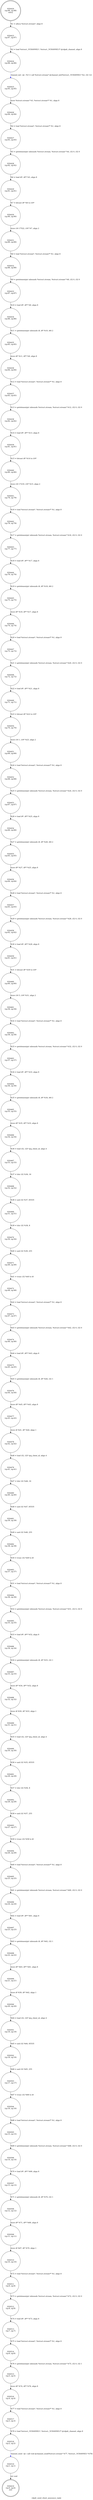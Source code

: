 digraph rdpdr_send_client_announce_reply {
label="rdpdr_send_client_announce_reply"
50419 [label="N50419\n(rp:0, ep:0)\nexit", shape="doublecircle"]
50420 [label="N50420\n(rp:98, ep:98)\nentry", shape="doublecircle"]
50420 -> 50423 [label="%1 = alloca %struct.stream*, align 8"]
50423 [label="N50423\n(rp:97, ep:97)", shape="circle"]
50423 -> 50424 [label="%2 = load %struct._VCHANNEL*, %struct._VCHANNEL** @rdpdr_channel, align 8"]
50424 [label="N50424\n(rp:96, ep:96)", shape="circle"]
50424 -> 50425 [label="channel_init --@-- %3 = call %struct.stream* @channel_init(%struct._VCHANNEL* %2, i32 12)", style="dashed", color="blue"]
50425 [label="N50425\n(rp:95, ep:95)", shape="circle"]
50425 -> 50426 [label="store %struct.stream* %3, %struct.stream** %1, align 8"]
50426 [label="N50426\n(rp:94, ep:94)", shape="circle"]
50426 -> 50427 [label="%4 = load %struct.stream*, %struct.stream** %1, align 8"]
50427 [label="N50427\n(rp:93, ep:93)", shape="circle"]
50427 -> 50428 [label="%5 = getelementptr inbounds %struct.stream, %struct.stream* %4, i32 0, i32 0"]
50428 [label="N50428\n(rp:92, ep:92)", shape="circle"]
50428 -> 50429 [label="%6 = load i8*, i8** %5, align 8"]
50429 [label="N50429\n(rp:91, ep:91)", shape="circle"]
50429 -> 50430 [label="%7 = bitcast i8* %6 to i16*"]
50430 [label="N50430\n(rp:90, ep:90)", shape="circle"]
50430 -> 50431 [label="store i16 17522, i16* %7, align 2"]
50431 [label="N50431\n(rp:89, ep:89)", shape="circle"]
50431 -> 50432 [label="%8 = load %struct.stream*, %struct.stream** %1, align 8"]
50432 [label="N50432\n(rp:88, ep:88)", shape="circle"]
50432 -> 50433 [label="%9 = getelementptr inbounds %struct.stream, %struct.stream* %8, i32 0, i32 0"]
50433 [label="N50433\n(rp:87, ep:87)", shape="circle"]
50433 -> 50434 [label="%10 = load i8*, i8** %9, align 8"]
50434 [label="N50434\n(rp:86, ep:86)", shape="circle"]
50434 -> 50435 [label="%11 = getelementptr inbounds i8, i8* %10, i64 2"]
50435 [label="N50435\n(rp:85, ep:85)", shape="circle"]
50435 -> 50436 [label="store i8* %11, i8** %9, align 8"]
50436 [label="N50436\n(rp:84, ep:84)", shape="circle"]
50436 -> 50437 [label="%12 = load %struct.stream*, %struct.stream** %1, align 8"]
50437 [label="N50437\n(rp:83, ep:83)", shape="circle"]
50437 -> 50438 [label="%13 = getelementptr inbounds %struct.stream, %struct.stream* %12, i32 0, i32 0"]
50438 [label="N50438\n(rp:82, ep:82)", shape="circle"]
50438 -> 50439 [label="%14 = load i8*, i8** %13, align 8"]
50439 [label="N50439\n(rp:81, ep:81)", shape="circle"]
50439 -> 50440 [label="%15 = bitcast i8* %14 to i16*"]
50440 [label="N50440\n(rp:80, ep:80)", shape="circle"]
50440 -> 50441 [label="store i16 17219, i16* %15, align 2"]
50441 [label="N50441\n(rp:79, ep:79)", shape="circle"]
50441 -> 50442 [label="%16 = load %struct.stream*, %struct.stream** %1, align 8"]
50442 [label="N50442\n(rp:78, ep:78)", shape="circle"]
50442 -> 50443 [label="%17 = getelementptr inbounds %struct.stream, %struct.stream* %16, i32 0, i32 0"]
50443 [label="N50443\n(rp:77, ep:77)", shape="circle"]
50443 -> 50444 [label="%18 = load i8*, i8** %17, align 8"]
50444 [label="N50444\n(rp:76, ep:76)", shape="circle"]
50444 -> 50445 [label="%19 = getelementptr inbounds i8, i8* %18, i64 2"]
50445 [label="N50445\n(rp:75, ep:75)", shape="circle"]
50445 -> 50446 [label="store i8* %19, i8** %17, align 8"]
50446 [label="N50446\n(rp:74, ep:74)", shape="circle"]
50446 -> 50447 [label="%20 = load %struct.stream*, %struct.stream** %1, align 8"]
50447 [label="N50447\n(rp:73, ep:73)", shape="circle"]
50447 -> 50448 [label="%21 = getelementptr inbounds %struct.stream, %struct.stream* %20, i32 0, i32 0"]
50448 [label="N50448\n(rp:72, ep:72)", shape="circle"]
50448 -> 50449 [label="%22 = load i8*, i8** %21, align 8"]
50449 [label="N50449\n(rp:71, ep:71)", shape="circle"]
50449 -> 50450 [label="%23 = bitcast i8* %22 to i16*"]
50450 [label="N50450\n(rp:70, ep:70)", shape="circle"]
50450 -> 50451 [label="store i16 1, i16* %23, align 2"]
50451 [label="N50451\n(rp:69, ep:69)", shape="circle"]
50451 -> 50452 [label="%24 = load %struct.stream*, %struct.stream** %1, align 8"]
50452 [label="N50452\n(rp:68, ep:68)", shape="circle"]
50452 -> 50453 [label="%25 = getelementptr inbounds %struct.stream, %struct.stream* %24, i32 0, i32 0"]
50453 [label="N50453\n(rp:67, ep:67)", shape="circle"]
50453 -> 50454 [label="%26 = load i8*, i8** %25, align 8"]
50454 [label="N50454\n(rp:66, ep:66)", shape="circle"]
50454 -> 50455 [label="%27 = getelementptr inbounds i8, i8* %26, i64 2"]
50455 [label="N50455\n(rp:65, ep:65)", shape="circle"]
50455 -> 50456 [label="store i8* %27, i8** %25, align 8"]
50456 [label="N50456\n(rp:64, ep:64)", shape="circle"]
50456 -> 50457 [label="%28 = load %struct.stream*, %struct.stream** %1, align 8"]
50457 [label="N50457\n(rp:63, ep:63)", shape="circle"]
50457 -> 50458 [label="%29 = getelementptr inbounds %struct.stream, %struct.stream* %28, i32 0, i32 0"]
50458 [label="N50458\n(rp:62, ep:62)", shape="circle"]
50458 -> 50459 [label="%30 = load i8*, i8** %29, align 8"]
50459 [label="N50459\n(rp:61, ep:61)", shape="circle"]
50459 -> 50460 [label="%31 = bitcast i8* %30 to i16*"]
50460 [label="N50460\n(rp:60, ep:60)", shape="circle"]
50460 -> 50461 [label="store i16 5, i16* %31, align 2"]
50461 [label="N50461\n(rp:59, ep:59)", shape="circle"]
50461 -> 50462 [label="%32 = load %struct.stream*, %struct.stream** %1, align 8"]
50462 [label="N50462\n(rp:58, ep:58)", shape="circle"]
50462 -> 50463 [label="%33 = getelementptr inbounds %struct.stream, %struct.stream* %32, i32 0, i32 0"]
50463 [label="N50463\n(rp:57, ep:57)", shape="circle"]
50463 -> 50464 [label="%34 = load i8*, i8** %33, align 8"]
50464 [label="N50464\n(rp:56, ep:56)", shape="circle"]
50464 -> 50465 [label="%35 = getelementptr inbounds i8, i8* %34, i64 2"]
50465 [label="N50465\n(rp:55, ep:55)", shape="circle"]
50465 -> 50466 [label="store i8* %35, i8** %33, align 8"]
50466 [label="N50466\n(rp:54, ep:54)", shape="circle"]
50466 -> 50467 [label="%36 = load i32, i32* @g_client_id, align 4"]
50467 [label="N50467\n(rp:53, ep:53)", shape="circle"]
50467 -> 50468 [label="%37 = lshr i32 %36, 16"]
50468 [label="N50468\n(rp:52, ep:52)", shape="circle"]
50468 -> 50469 [label="%38 = and i32 %37, 65535"]
50469 [label="N50469\n(rp:51, ep:51)", shape="circle"]
50469 -> 50470 [label="%39 = lshr i32 %38, 8"]
50470 [label="N50470\n(rp:50, ep:50)", shape="circle"]
50470 -> 50471 [label="%40 = and i32 %39, 255"]
50471 [label="N50471\n(rp:49, ep:49)", shape="circle"]
50471 -> 50472 [label="%41 = trunc i32 %40 to i8"]
50472 [label="N50472\n(rp:48, ep:48)", shape="circle"]
50472 -> 50473 [label="%42 = load %struct.stream*, %struct.stream** %1, align 8"]
50473 [label="N50473\n(rp:47, ep:47)", shape="circle"]
50473 -> 50474 [label="%43 = getelementptr inbounds %struct.stream, %struct.stream* %42, i32 0, i32 0"]
50474 [label="N50474\n(rp:46, ep:46)", shape="circle"]
50474 -> 50475 [label="%44 = load i8*, i8** %43, align 8"]
50475 [label="N50475\n(rp:45, ep:45)", shape="circle"]
50475 -> 50476 [label="%45 = getelementptr inbounds i8, i8* %44, i32 1"]
50476 [label="N50476\n(rp:44, ep:44)", shape="circle"]
50476 -> 50477 [label="store i8* %45, i8** %43, align 8"]
50477 [label="N50477\n(rp:43, ep:43)", shape="circle"]
50477 -> 50478 [label="store i8 %41, i8* %44, align 1"]
50478 [label="N50478\n(rp:42, ep:42)", shape="circle"]
50478 -> 50479 [label="%46 = load i32, i32* @g_client_id, align 4"]
50479 [label="N50479\n(rp:41, ep:41)", shape="circle"]
50479 -> 50480 [label="%47 = lshr i32 %46, 16"]
50480 [label="N50480\n(rp:40, ep:40)", shape="circle"]
50480 -> 50481 [label="%48 = and i32 %47, 65535"]
50481 [label="N50481\n(rp:39, ep:39)", shape="circle"]
50481 -> 50482 [label="%49 = and i32 %48, 255"]
50482 [label="N50482\n(rp:38, ep:38)", shape="circle"]
50482 -> 50483 [label="%50 = trunc i32 %49 to i8"]
50483 [label="N50483\n(rp:37, ep:37)", shape="circle"]
50483 -> 50484 [label="%51 = load %struct.stream*, %struct.stream** %1, align 8"]
50484 [label="N50484\n(rp:36, ep:36)", shape="circle"]
50484 -> 50485 [label="%52 = getelementptr inbounds %struct.stream, %struct.stream* %51, i32 0, i32 0"]
50485 [label="N50485\n(rp:35, ep:35)", shape="circle"]
50485 -> 50486 [label="%53 = load i8*, i8** %52, align 8"]
50486 [label="N50486\n(rp:34, ep:34)", shape="circle"]
50486 -> 50487 [label="%54 = getelementptr inbounds i8, i8* %53, i32 1"]
50487 [label="N50487\n(rp:33, ep:33)", shape="circle"]
50487 -> 50488 [label="store i8* %54, i8** %52, align 8"]
50488 [label="N50488\n(rp:32, ep:32)", shape="circle"]
50488 -> 50489 [label="store i8 %50, i8* %53, align 1"]
50489 [label="N50489\n(rp:31, ep:31)", shape="circle"]
50489 -> 50490 [label="%55 = load i32, i32* @g_client_id, align 4"]
50490 [label="N50490\n(rp:30, ep:30)", shape="circle"]
50490 -> 50491 [label="%56 = and i32 %55, 65535"]
50491 [label="N50491\n(rp:29, ep:29)", shape="circle"]
50491 -> 50492 [label="%57 = lshr i32 %56, 8"]
50492 [label="N50492\n(rp:28, ep:28)", shape="circle"]
50492 -> 50493 [label="%58 = and i32 %57, 255"]
50493 [label="N50493\n(rp:27, ep:27)", shape="circle"]
50493 -> 50494 [label="%59 = trunc i32 %58 to i8"]
50494 [label="N50494\n(rp:26, ep:26)", shape="circle"]
50494 -> 50495 [label="%60 = load %struct.stream*, %struct.stream** %1, align 8"]
50495 [label="N50495\n(rp:25, ep:25)", shape="circle"]
50495 -> 50496 [label="%61 = getelementptr inbounds %struct.stream, %struct.stream* %60, i32 0, i32 0"]
50496 [label="N50496\n(rp:24, ep:24)", shape="circle"]
50496 -> 50497 [label="%62 = load i8*, i8** %61, align 8"]
50497 [label="N50497\n(rp:23, ep:23)", shape="circle"]
50497 -> 50498 [label="%63 = getelementptr inbounds i8, i8* %62, i32 1"]
50498 [label="N50498\n(rp:22, ep:22)", shape="circle"]
50498 -> 50499 [label="store i8* %63, i8** %61, align 8"]
50499 [label="N50499\n(rp:21, ep:21)", shape="circle"]
50499 -> 50500 [label="store i8 %59, i8* %62, align 1"]
50500 [label="N50500\n(rp:20, ep:20)", shape="circle"]
50500 -> 50501 [label="%64 = load i32, i32* @g_client_id, align 4"]
50501 [label="N50501\n(rp:19, ep:19)", shape="circle"]
50501 -> 50502 [label="%65 = and i32 %64, 65535"]
50502 [label="N50502\n(rp:18, ep:18)", shape="circle"]
50502 -> 50503 [label="%66 = and i32 %65, 255"]
50503 [label="N50503\n(rp:17, ep:17)", shape="circle"]
50503 -> 50504 [label="%67 = trunc i32 %66 to i8"]
50504 [label="N50504\n(rp:16, ep:16)", shape="circle"]
50504 -> 50505 [label="%68 = load %struct.stream*, %struct.stream** %1, align 8"]
50505 [label="N50505\n(rp:15, ep:15)", shape="circle"]
50505 -> 50506 [label="%69 = getelementptr inbounds %struct.stream, %struct.stream* %68, i32 0, i32 0"]
50506 [label="N50506\n(rp:14, ep:14)", shape="circle"]
50506 -> 50507 [label="%70 = load i8*, i8** %69, align 8"]
50507 [label="N50507\n(rp:13, ep:13)", shape="circle"]
50507 -> 50508 [label="%71 = getelementptr inbounds i8, i8* %70, i32 1"]
50508 [label="N50508\n(rp:12, ep:12)", shape="circle"]
50508 -> 50509 [label="store i8* %71, i8** %69, align 8"]
50509 [label="N50509\n(rp:11, ep:11)", shape="circle"]
50509 -> 50510 [label="store i8 %67, i8* %70, align 1"]
50510 [label="N50510\n(rp:10, ep:10)", shape="circle"]
50510 -> 50511 [label="%72 = load %struct.stream*, %struct.stream** %1, align 8"]
50511 [label="N50511\n(rp:9, ep:9)", shape="circle"]
50511 -> 50512 [label="%73 = getelementptr inbounds %struct.stream, %struct.stream* %72, i32 0, i32 0"]
50512 [label="N50512\n(rp:8, ep:8)", shape="circle"]
50512 -> 50513 [label="%74 = load i8*, i8** %73, align 8"]
50513 [label="N50513\n(rp:7, ep:7)", shape="circle"]
50513 -> 50514 [label="%75 = load %struct.stream*, %struct.stream** %1, align 8"]
50514 [label="N50514\n(rp:6, ep:6)", shape="circle"]
50514 -> 50515 [label="%76 = getelementptr inbounds %struct.stream, %struct.stream* %75, i32 0, i32 1"]
50515 [label="N50515\n(rp:5, ep:5)", shape="circle"]
50515 -> 50516 [label="store i8* %74, i8** %76, align 8"]
50516 [label="N50516\n(rp:4, ep:4)", shape="circle"]
50516 -> 50517 [label="%77 = load %struct.stream*, %struct.stream** %1, align 8"]
50517 [label="N50517\n(rp:3, ep:3)", shape="circle"]
50517 -> 50518 [label="%78 = load %struct._VCHANNEL*, %struct._VCHANNEL** @rdpdr_channel, align 8"]
50518 [label="N50518\n(rp:2, ep:2)", shape="circle"]
50518 -> 50519 [label="channel_send --@-- call void @channel_send(%struct.stream* %77, %struct._VCHANNEL* %78)", style="dashed", color="blue"]
50519 [label="N50519\n(rp:1, ep:1)", shape="circle"]
50519 -> 50419 [label="ret void"]
}
